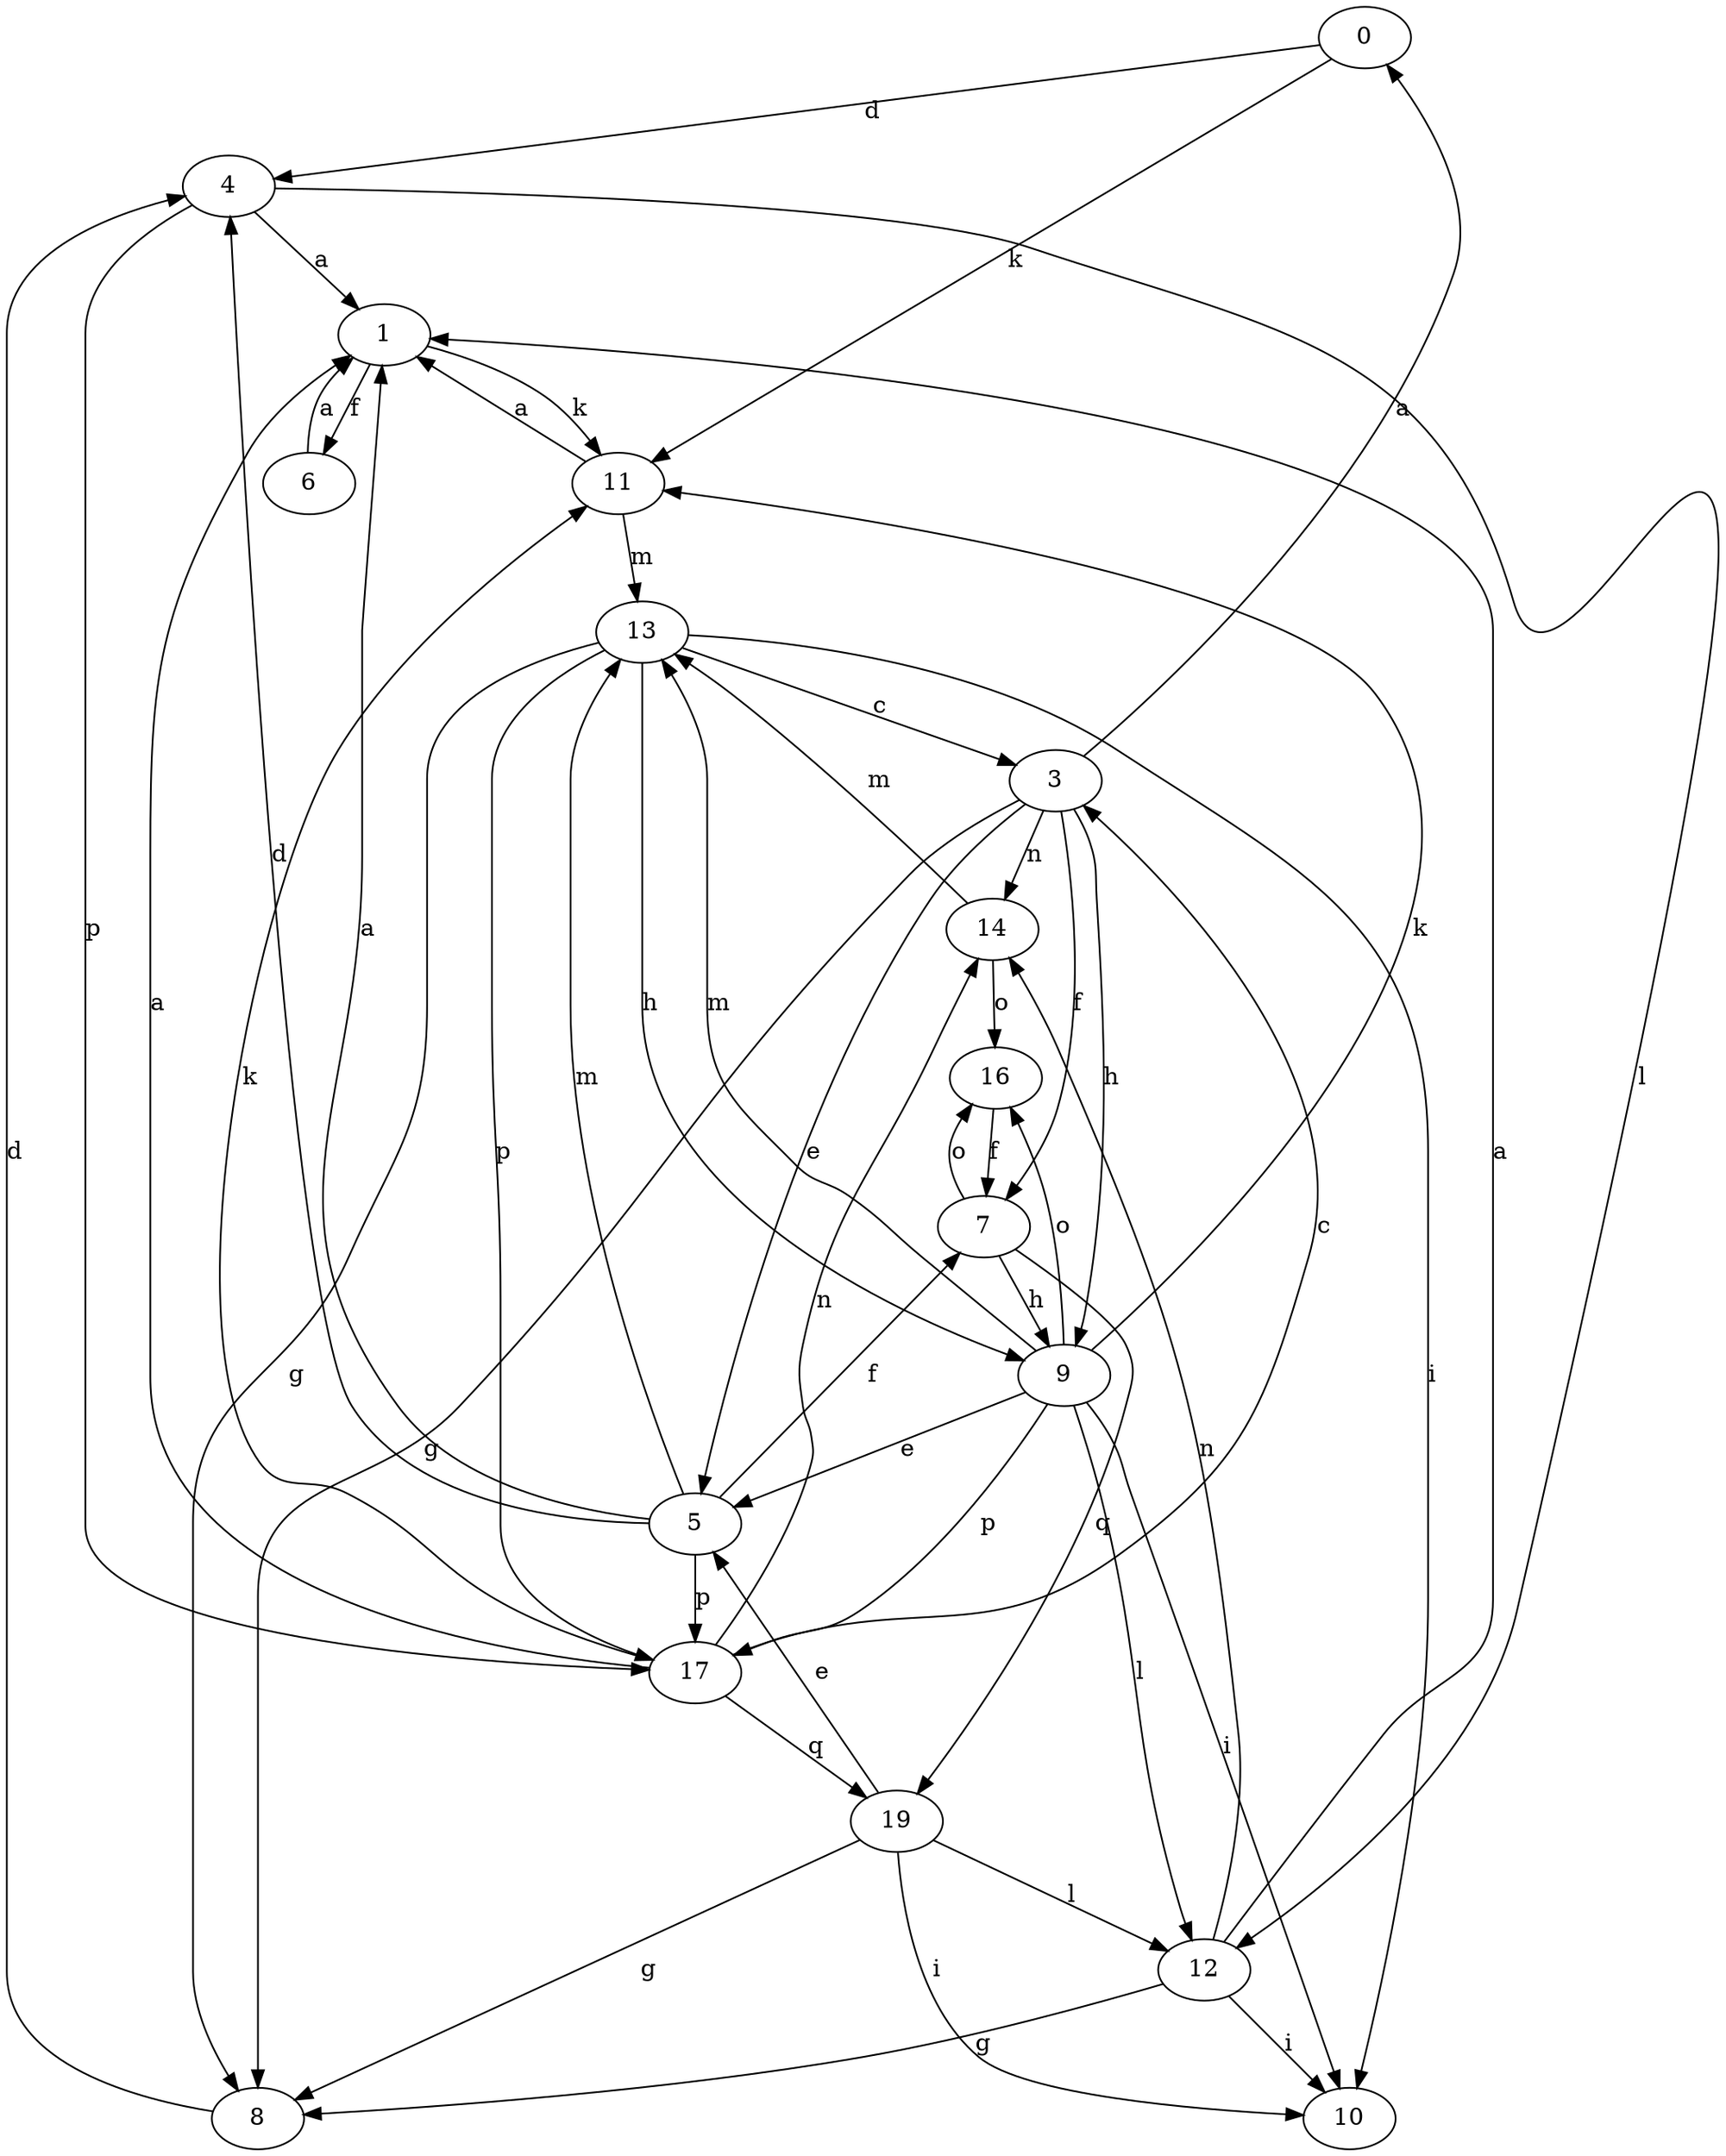 strict digraph  {
0;
1;
3;
4;
5;
6;
7;
8;
9;
10;
11;
12;
13;
14;
16;
17;
19;
0 -> 4  [label=d];
0 -> 11  [label=k];
1 -> 6  [label=f];
1 -> 11  [label=k];
3 -> 0  [label=a];
3 -> 5  [label=e];
3 -> 7  [label=f];
3 -> 8  [label=g];
3 -> 9  [label=h];
3 -> 14  [label=n];
4 -> 1  [label=a];
4 -> 12  [label=l];
4 -> 17  [label=p];
5 -> 1  [label=a];
5 -> 4  [label=d];
5 -> 7  [label=f];
5 -> 13  [label=m];
5 -> 17  [label=p];
6 -> 1  [label=a];
7 -> 9  [label=h];
7 -> 16  [label=o];
7 -> 19  [label=q];
8 -> 4  [label=d];
9 -> 5  [label=e];
9 -> 10  [label=i];
9 -> 11  [label=k];
9 -> 12  [label=l];
9 -> 13  [label=m];
9 -> 16  [label=o];
9 -> 17  [label=p];
11 -> 1  [label=a];
11 -> 13  [label=m];
12 -> 1  [label=a];
12 -> 8  [label=g];
12 -> 10  [label=i];
12 -> 14  [label=n];
13 -> 3  [label=c];
13 -> 8  [label=g];
13 -> 9  [label=h];
13 -> 10  [label=i];
13 -> 17  [label=p];
14 -> 13  [label=m];
14 -> 16  [label=o];
16 -> 7  [label=f];
17 -> 1  [label=a];
17 -> 3  [label=c];
17 -> 11  [label=k];
17 -> 14  [label=n];
17 -> 19  [label=q];
19 -> 5  [label=e];
19 -> 8  [label=g];
19 -> 10  [label=i];
19 -> 12  [label=l];
}

